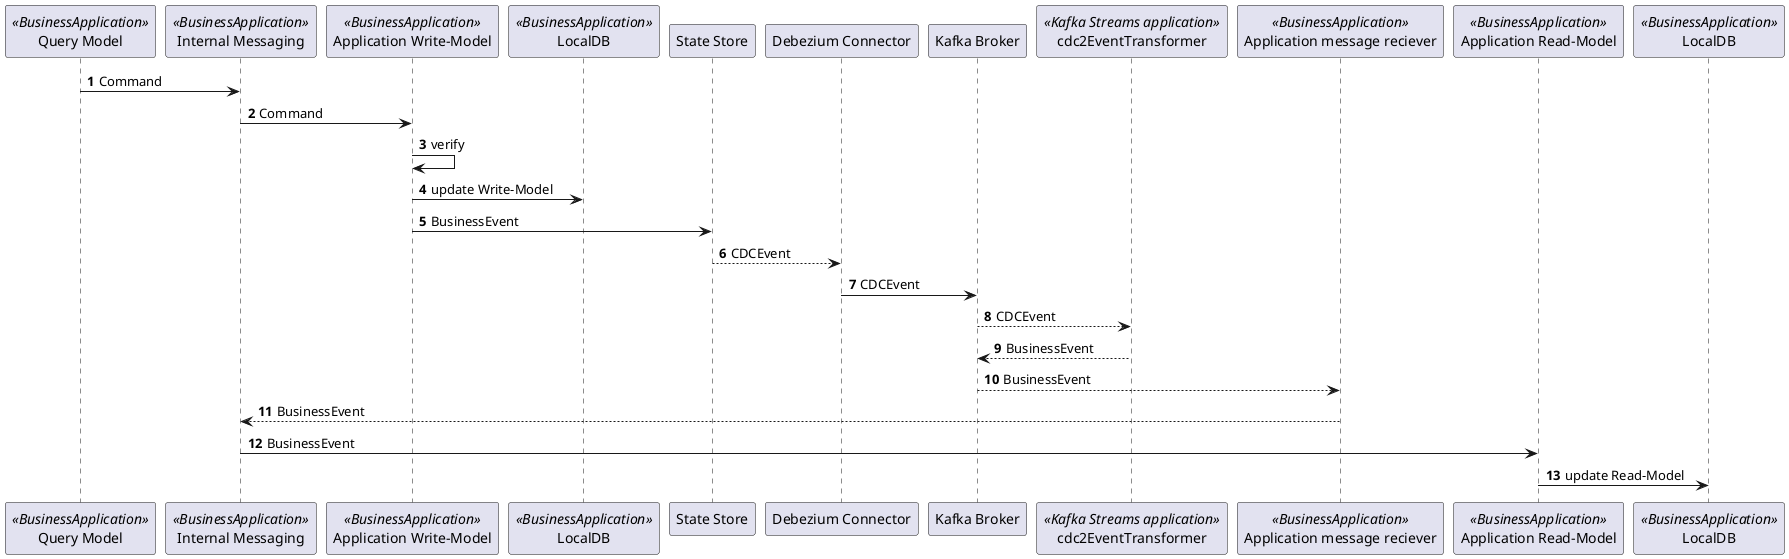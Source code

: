 @startuml
'https://plantuml.com/sequence-diagram

autonumber

Participant quyery as "Query Model" << BusinessApplication >>
Participant internal as "Internal Messaging" << BusinessApplication >>
Participant writeModel as "Application Write-Model" << BusinessApplication >>
Participant localDBWrite as "LocalDB" << BusinessApplication >>
Participant stateStore as "State Store"
Participant connector as "Debezium Connector"
Participant broker as "Kafka Broker"
Participant transformer as "cdc2EventTransformer" <<Kafka Streams application>>
Participant reciever as "Application message reciever" << BusinessApplication >>
Participant readModel as "Application Read-Model" << BusinessApplication >>
Participant localDBRead as "LocalDB" << BusinessApplication >>

quyery -> internal: Command
internal -> writeModel: Command
writeModel -> writeModel: verify
writeModel -> localDBWrite: update Write-Model
writeModel -> stateStore: BusinessEvent
stateStore --> connector: CDCEvent
connector -> broker: CDCEvent
broker --> transformer:CDCEvent
transformer --> broker: BusinessEvent
broker --> reciever: BusinessEvent
reciever --> internal: BusinessEvent
internal -> readModel: BusinessEvent
readModel -> localDBRead: update Read-Model



@enduml
